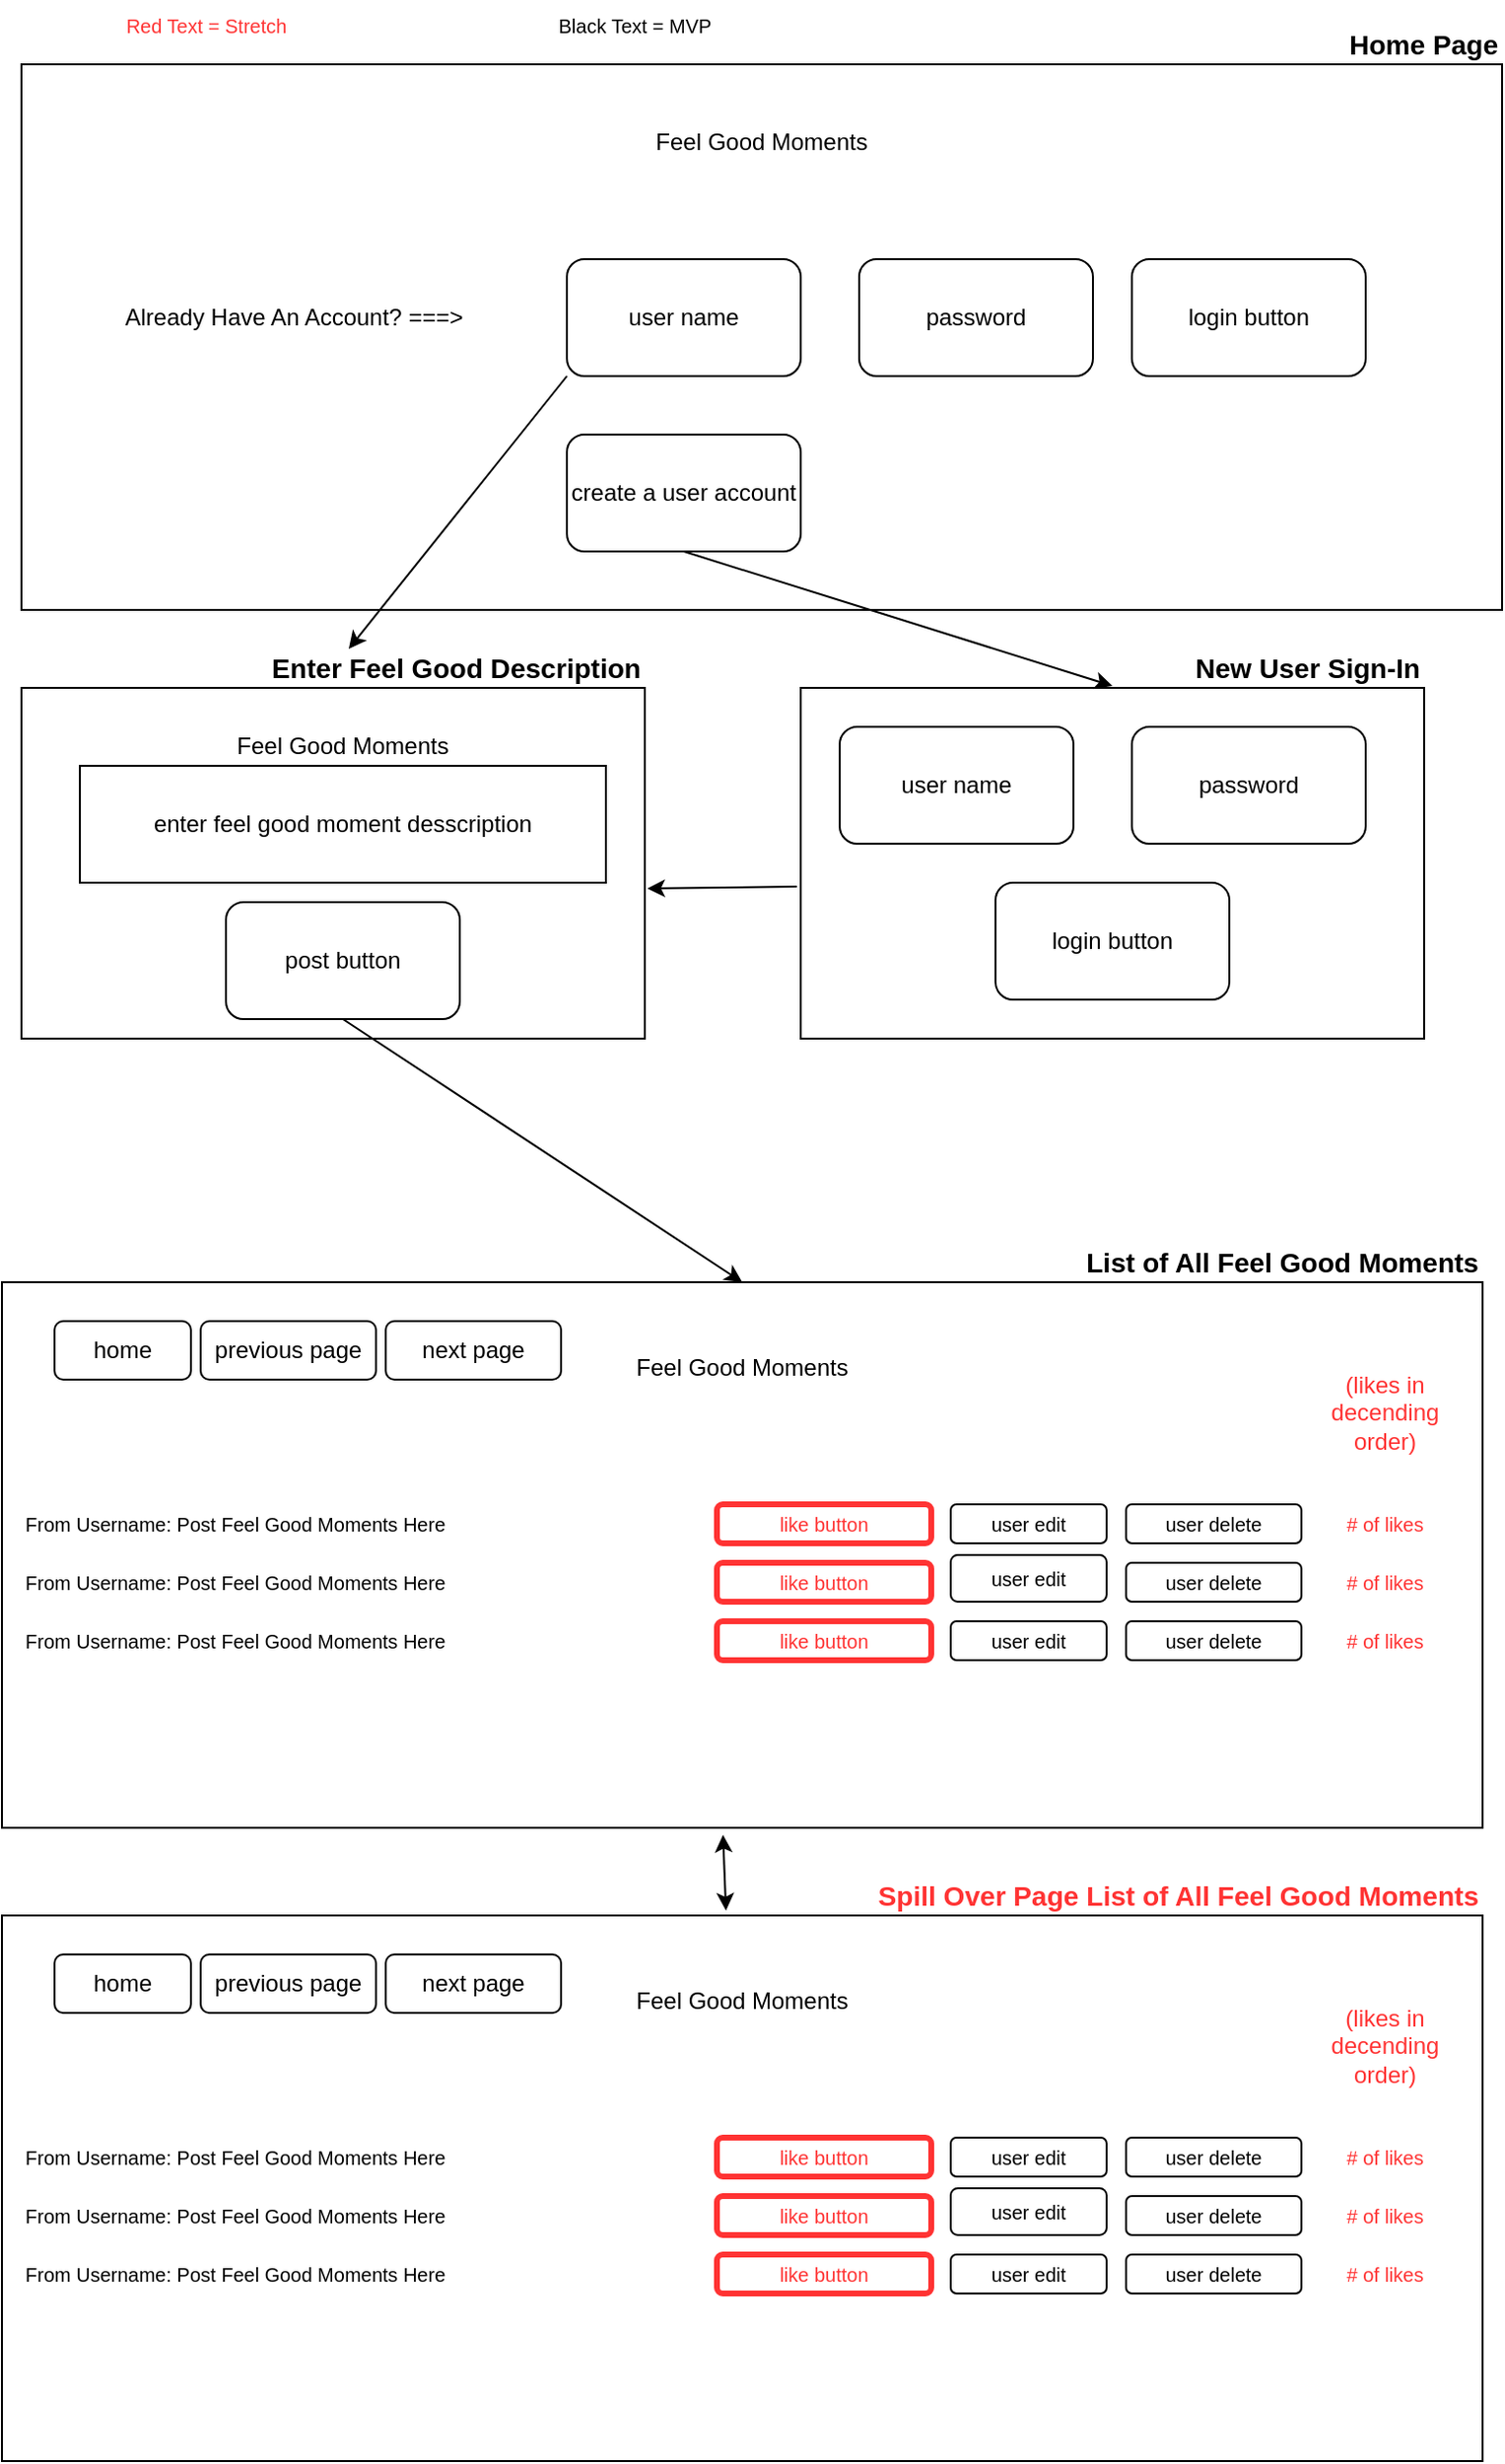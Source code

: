 <mxfile version="13.7.7" type="google" pages="2"><diagram id="xi6T6JZKANwEaCN1gXXl" name="Page-1"><mxGraphModel dx="1042" dy="547" grid="1" gridSize="10" guides="1" tooltips="1" connect="1" arrows="1" fold="1" page="1" pageScale="0.75" pageWidth="1100" pageHeight="850" math="0" shadow="0"><root><mxCell id="0"/><mxCell id="1" parent="0"/><mxCell id="jU5FN6Cr9ibHqBXh3c6F-11" value="" style="rounded=0;whiteSpace=wrap;html=1;" parent="1" vertex="1"><mxGeometry x="440" y="360" width="320" height="180" as="geometry"/></mxCell><mxCell id="jU5FN6Cr9ibHqBXh3c6F-1" value="" style="rounded=0;whiteSpace=wrap;html=1;" parent="1" vertex="1"><mxGeometry x="40" y="40" width="760" height="280" as="geometry"/></mxCell><mxCell id="jU5FN6Cr9ibHqBXh3c6F-2" value="login button" style="rounded=1;whiteSpace=wrap;html=1;" parent="1" vertex="1"><mxGeometry x="610" y="140" width="120" height="60" as="geometry"/></mxCell><mxCell id="jU5FN6Cr9ibHqBXh3c6F-3" value="create a user account" style="rounded=1;whiteSpace=wrap;html=1;" parent="1" vertex="1"><mxGeometry x="320" y="230" width="120" height="60" as="geometry"/></mxCell><mxCell id="jU5FN6Cr9ibHqBXh3c6F-6" value="Feel Good Moments" style="text;html=1;strokeColor=none;fillColor=none;align=center;verticalAlign=middle;whiteSpace=wrap;rounded=0;" parent="1" vertex="1"><mxGeometry x="50" y="70" width="740" height="20" as="geometry"/></mxCell><mxCell id="jU5FN6Cr9ibHqBXh3c6F-7" value="&lt;h3&gt;Home Page&lt;/h3&gt;" style="text;html=1;strokeColor=none;fillColor=none;align=right;verticalAlign=middle;whiteSpace=wrap;rounded=0;" parent="1" vertex="1"><mxGeometry x="570" y="20" width="230" height="20" as="geometry"/></mxCell><mxCell id="jU5FN6Cr9ibHqBXh3c6F-8" value="Already Have An Account? ===&amp;gt;" style="text;html=1;strokeColor=none;fillColor=none;align=center;verticalAlign=middle;whiteSpace=wrap;rounded=0;" parent="1" vertex="1"><mxGeometry x="60" y="160" width="240" height="20" as="geometry"/></mxCell><mxCell id="jU5FN6Cr9ibHqBXh3c6F-9" value="user name" style="rounded=1;whiteSpace=wrap;html=1;" parent="1" vertex="1"><mxGeometry x="460" y="380" width="120" height="60" as="geometry"/></mxCell><mxCell id="jU5FN6Cr9ibHqBXh3c6F-10" value="password" style="rounded=1;whiteSpace=wrap;html=1;" parent="1" vertex="1"><mxGeometry x="610" y="380" width="120" height="60" as="geometry"/></mxCell><mxCell id="jU5FN6Cr9ibHqBXh3c6F-12" value="Feel Good Moments" style="text;html=1;strokeColor=none;fillColor=none;align=center;verticalAlign=middle;whiteSpace=wrap;rounded=0;" parent="1" vertex="1"><mxGeometry x="40" y="370" width="310" height="20" as="geometry"/></mxCell><mxCell id="jU5FN6Cr9ibHqBXh3c6F-13" value="" style="rounded=0;whiteSpace=wrap;html=1;" parent="1" vertex="1"><mxGeometry x="210" y="430" width="120" height="60" as="geometry"/></mxCell><mxCell id="jU5FN6Cr9ibHqBXh3c6F-14" value="" style="rounded=0;whiteSpace=wrap;html=1;" parent="1" vertex="1"><mxGeometry x="40" y="360" width="320" height="180" as="geometry"/></mxCell><mxCell id="jU5FN6Cr9ibHqBXh3c6F-15" value="Feel Good Moments" style="text;html=1;strokeColor=none;fillColor=none;align=center;verticalAlign=middle;whiteSpace=wrap;rounded=0;" parent="1" vertex="1"><mxGeometry x="50" y="380" width="310" height="20" as="geometry"/></mxCell><mxCell id="jU5FN6Cr9ibHqBXh3c6F-16" value="enter feel good moment desscription" style="rounded=0;whiteSpace=wrap;html=1;" parent="1" vertex="1"><mxGeometry x="70" y="400" width="270" height="60" as="geometry"/></mxCell><mxCell id="jU5FN6Cr9ibHqBXh3c6F-17" value="" style="endArrow=classic;html=1;exitX=0.5;exitY=1;exitDx=0;exitDy=0;" parent="1" source="jU5FN6Cr9ibHqBXh3c6F-3" edge="1"><mxGeometry width="50" height="50" relative="1" as="geometry"><mxPoint x="450" y="350" as="sourcePoint"/><mxPoint x="600" y="359" as="targetPoint"/></mxGeometry></mxCell><mxCell id="jU5FN6Cr9ibHqBXh3c6F-18" value="login button" style="rounded=1;whiteSpace=wrap;html=1;" parent="1" vertex="1"><mxGeometry x="540" y="460" width="120" height="60" as="geometry"/></mxCell><mxCell id="jU5FN6Cr9ibHqBXh3c6F-19" value="user name" style="rounded=1;whiteSpace=wrap;html=1;" parent="1" vertex="1"><mxGeometry x="320" y="140" width="120" height="60" as="geometry"/></mxCell><mxCell id="jU5FN6Cr9ibHqBXh3c6F-20" value="password" style="rounded=1;whiteSpace=wrap;html=1;" parent="1" vertex="1"><mxGeometry x="470" y="140" width="120" height="60" as="geometry"/></mxCell><mxCell id="jU5FN6Cr9ibHqBXh3c6F-21" value="" style="endArrow=classic;html=1;entryX=1.004;entryY=0.572;entryDx=0;entryDy=0;entryPerimeter=0;exitX=-0.006;exitY=0.567;exitDx=0;exitDy=0;exitPerimeter=0;" parent="1" source="jU5FN6Cr9ibHqBXh3c6F-11" target="jU5FN6Cr9ibHqBXh3c6F-14" edge="1"><mxGeometry width="50" height="50" relative="1" as="geometry"><mxPoint x="380" y="520" as="sourcePoint"/><mxPoint x="430" y="470" as="targetPoint"/></mxGeometry></mxCell><mxCell id="D6dQrbf7yO3-cH9cr9rJ-2" value="" style="rounded=0;whiteSpace=wrap;html=1;" parent="1" vertex="1"><mxGeometry x="30" y="665" width="760" height="280" as="geometry"/></mxCell><mxCell id="D6dQrbf7yO3-cH9cr9rJ-3" value="&lt;h3&gt;Enter Feel Good Description&lt;/h3&gt;" style="text;html=1;strokeColor=none;fillColor=none;align=right;verticalAlign=middle;whiteSpace=wrap;rounded=0;" parent="1" vertex="1"><mxGeometry x="40" y="340" width="320" height="20" as="geometry"/></mxCell><mxCell id="MbGx06dpRq8n4mjjBuPj-2" value="&lt;h3&gt;New User Sign-In&lt;/h3&gt;" style="text;html=1;strokeColor=none;fillColor=none;align=right;verticalAlign=middle;whiteSpace=wrap;rounded=0;" parent="1" vertex="1"><mxGeometry x="530" y="340" width="230" height="20" as="geometry"/></mxCell><mxCell id="MbGx06dpRq8n4mjjBuPj-5" value="" style="endArrow=classic;html=1;exitX=0;exitY=1;exitDx=0;exitDy=0;" parent="1" source="jU5FN6Cr9ibHqBXh3c6F-19" target="D6dQrbf7yO3-cH9cr9rJ-3" edge="1"><mxGeometry width="50" height="50" relative="1" as="geometry"><mxPoint x="380" y="420" as="sourcePoint"/><mxPoint x="430" y="370" as="targetPoint"/></mxGeometry></mxCell><mxCell id="MbGx06dpRq8n4mjjBuPj-7" value="Feel Good Moments" style="text;html=1;strokeColor=none;fillColor=none;align=center;verticalAlign=middle;whiteSpace=wrap;rounded=0;" parent="1" vertex="1"><mxGeometry x="40" y="699" width="740" height="20" as="geometry"/></mxCell><mxCell id="MbGx06dpRq8n4mjjBuPj-8" value="post button" style="rounded=1;whiteSpace=wrap;html=1;" parent="1" vertex="1"><mxGeometry x="145" y="470" width="120" height="60" as="geometry"/></mxCell><mxCell id="MbGx06dpRq8n4mjjBuPj-11" value="From Username: Post Feel Good Moments Here" style="text;html=1;strokeColor=none;fillColor=none;align=left;verticalAlign=middle;whiteSpace=wrap;rounded=0;fontSize=10;" parent="1" vertex="1"><mxGeometry x="40" y="839" width="360" height="20" as="geometry"/></mxCell><mxCell id="MbGx06dpRq8n4mjjBuPj-12" value="" style="endArrow=classic;html=1;exitX=0.5;exitY=1;exitDx=0;exitDy=0;entryX=0.5;entryY=0;entryDx=0;entryDy=0;" parent="1" source="MbGx06dpRq8n4mjjBuPj-8" target="D6dQrbf7yO3-cH9cr9rJ-2" edge="1"><mxGeometry width="50" height="50" relative="1" as="geometry"><mxPoint x="370" y="710" as="sourcePoint"/><mxPoint x="206" y="680" as="targetPoint"/></mxGeometry></mxCell><mxCell id="MbGx06dpRq8n4mjjBuPj-15" value="&lt;font color=&quot;#ff3333&quot; style=&quot;font-size: 10px;&quot;&gt;like button&lt;/font&gt;" style="rounded=1;whiteSpace=wrap;html=1;strokeColor=#FF3333;strokeWidth=3;fontSize=10;" parent="1" vertex="1"><mxGeometry x="397" y="779" width="110" height="20" as="geometry"/></mxCell><mxCell id="MbGx06dpRq8n4mjjBuPj-16" value="&lt;font color=&quot;#ff3333&quot; style=&quot;font-size: 10px;&quot;&gt;like button&lt;/font&gt;" style="rounded=1;whiteSpace=wrap;html=1;strokeColor=#FF3333;strokeWidth=3;fontSize=10;" parent="1" vertex="1"><mxGeometry x="397" y="809" width="110" height="20" as="geometry"/></mxCell><mxCell id="MbGx06dpRq8n4mjjBuPj-17" value="&lt;font color=&quot;#ff3333&quot; style=&quot;font-size: 10px;&quot;&gt;like button&lt;/font&gt;" style="rounded=1;whiteSpace=wrap;html=1;strokeColor=#FF3333;strokeWidth=3;fontSize=10;" parent="1" vertex="1"><mxGeometry x="397" y="839" width="110" height="20" as="geometry"/></mxCell><mxCell id="MbGx06dpRq8n4mjjBuPj-18" value="From Username: Post Feel Good Moments Here" style="text;html=1;strokeColor=none;fillColor=none;align=left;verticalAlign=middle;whiteSpace=wrap;rounded=0;fontSize=10;" parent="1" vertex="1"><mxGeometry x="40" y="809" width="360" height="20" as="geometry"/></mxCell><mxCell id="MbGx06dpRq8n4mjjBuPj-19" value="&lt;font style=&quot;font-size: 10px&quot;&gt;From Username: Post Feel Good Moments Here&lt;/font&gt;" style="text;html=1;strokeColor=none;fillColor=none;align=left;verticalAlign=middle;whiteSpace=wrap;rounded=0;fontSize=10;" parent="1" vertex="1"><mxGeometry x="40" y="779" width="360" height="20" as="geometry"/></mxCell><mxCell id="MbGx06dpRq8n4mjjBuPj-21" value="user delete" style="rounded=1;whiteSpace=wrap;html=1;fontSize=10;" parent="1" vertex="1"><mxGeometry x="607" y="779" width="90" height="20" as="geometry"/></mxCell><mxCell id="MbGx06dpRq8n4mjjBuPj-22" value="user delete" style="rounded=1;whiteSpace=wrap;html=1;fontSize=10;" parent="1" vertex="1"><mxGeometry x="607" y="809" width="90" height="20" as="geometry"/></mxCell><mxCell id="MbGx06dpRq8n4mjjBuPj-23" value="user delete" style="rounded=1;whiteSpace=wrap;html=1;fontSize=10;" parent="1" vertex="1"><mxGeometry x="607" y="839" width="90" height="20" as="geometry"/></mxCell><mxCell id="MbGx06dpRq8n4mjjBuPj-27" value="# of likes" style="text;html=1;strokeColor=none;fillColor=none;align=center;verticalAlign=middle;whiteSpace=wrap;rounded=0;dashed=1;fontColor=#FF3333;fontSize=10;" parent="1" vertex="1"><mxGeometry x="700" y="779" width="80" height="20" as="geometry"/></mxCell><mxCell id="MbGx06dpRq8n4mjjBuPj-28" value="# of likes" style="text;html=1;strokeColor=none;fillColor=none;align=center;verticalAlign=middle;whiteSpace=wrap;rounded=0;dashed=1;fontColor=#FF3333;fontSize=10;" parent="1" vertex="1"><mxGeometry x="700" y="809" width="80" height="20" as="geometry"/></mxCell><mxCell id="MbGx06dpRq8n4mjjBuPj-29" value="# of likes" style="text;html=1;strokeColor=none;fillColor=none;align=center;verticalAlign=middle;whiteSpace=wrap;rounded=0;dashed=1;fontColor=#FF3333;fontSize=10;" parent="1" vertex="1"><mxGeometry x="700" y="839" width="80" height="20" as="geometry"/></mxCell><mxCell id="MbGx06dpRq8n4mjjBuPj-30" value="(likes in decending order)" style="text;html=1;strokeColor=none;fillColor=none;align=center;verticalAlign=middle;whiteSpace=wrap;rounded=0;fontColor=#FF3333;" parent="1" vertex="1"><mxGeometry x="705" y="705" width="70" height="54" as="geometry"/></mxCell><mxCell id="MbGx06dpRq8n4mjjBuPj-32" value="&lt;h3&gt;List of All Feel Good Moments&lt;/h3&gt;" style="text;html=1;strokeColor=none;fillColor=none;align=right;verticalAlign=middle;whiteSpace=wrap;rounded=0;" parent="1" vertex="1"><mxGeometry x="517" y="645" width="273" height="20" as="geometry"/></mxCell><mxCell id="MbGx06dpRq8n4mjjBuPj-33" value="home" style="rounded=1;whiteSpace=wrap;html=1;" parent="1" vertex="1"><mxGeometry x="57" y="685" width="70" height="30" as="geometry"/></mxCell><mxCell id="MbGx06dpRq8n4mjjBuPj-34" value="previous page" style="rounded=1;whiteSpace=wrap;html=1;" parent="1" vertex="1"><mxGeometry x="132" y="685" width="90" height="30" as="geometry"/></mxCell><mxCell id="MbGx06dpRq8n4mjjBuPj-35" value="next page" style="rounded=1;whiteSpace=wrap;html=1;" parent="1" vertex="1"><mxGeometry x="227" y="685" width="90" height="30" as="geometry"/></mxCell><mxCell id="IgYDNqUwCVm8_pUsEdcJ-1" value="user edit" style="rounded=1;whiteSpace=wrap;html=1;fontSize=10;" parent="1" vertex="1"><mxGeometry x="517" y="779" width="80" height="20" as="geometry"/></mxCell><mxCell id="IgYDNqUwCVm8_pUsEdcJ-2" value="user edit" style="rounded=1;whiteSpace=wrap;html=1;fontSize=10;" parent="1" vertex="1"><mxGeometry x="517" y="805" width="80" height="24" as="geometry"/></mxCell><mxCell id="IgYDNqUwCVm8_pUsEdcJ-3" value="user edit" style="rounded=1;whiteSpace=wrap;html=1;fontSize=10;" parent="1" vertex="1"><mxGeometry x="517" y="839" width="80" height="20" as="geometry"/></mxCell><mxCell id="IgYDNqUwCVm8_pUsEdcJ-5" value="" style="rounded=0;whiteSpace=wrap;html=1;" parent="1" vertex="1"><mxGeometry x="30" y="990" width="760" height="280" as="geometry"/></mxCell><mxCell id="IgYDNqUwCVm8_pUsEdcJ-6" value="Feel Good Moments" style="text;html=1;strokeColor=none;fillColor=none;align=center;verticalAlign=middle;whiteSpace=wrap;rounded=0;" parent="1" vertex="1"><mxGeometry x="40" y="1024" width="740" height="20" as="geometry"/></mxCell><mxCell id="IgYDNqUwCVm8_pUsEdcJ-7" value="From Username: Post Feel Good Moments Here" style="text;html=1;strokeColor=none;fillColor=none;align=left;verticalAlign=middle;whiteSpace=wrap;rounded=0;fontSize=10;" parent="1" vertex="1"><mxGeometry x="40" y="1164" width="360" height="20" as="geometry"/></mxCell><mxCell id="IgYDNqUwCVm8_pUsEdcJ-8" value="&lt;font color=&quot;#ff3333&quot; style=&quot;font-size: 10px;&quot;&gt;like button&lt;/font&gt;" style="rounded=1;whiteSpace=wrap;html=1;strokeColor=#FF3333;strokeWidth=3;fontSize=10;" parent="1" vertex="1"><mxGeometry x="397" y="1104" width="110" height="20" as="geometry"/></mxCell><mxCell id="IgYDNqUwCVm8_pUsEdcJ-9" value="&lt;font color=&quot;#ff3333&quot; style=&quot;font-size: 10px;&quot;&gt;like button&lt;/font&gt;" style="rounded=1;whiteSpace=wrap;html=1;strokeColor=#FF3333;strokeWidth=3;fontSize=10;" parent="1" vertex="1"><mxGeometry x="397" y="1134" width="110" height="20" as="geometry"/></mxCell><mxCell id="IgYDNqUwCVm8_pUsEdcJ-10" value="&lt;font color=&quot;#ff3333&quot; style=&quot;font-size: 10px;&quot;&gt;like button&lt;/font&gt;" style="rounded=1;whiteSpace=wrap;html=1;strokeColor=#FF3333;strokeWidth=3;fontSize=10;" parent="1" vertex="1"><mxGeometry x="397" y="1164" width="110" height="20" as="geometry"/></mxCell><mxCell id="IgYDNqUwCVm8_pUsEdcJ-11" value="From Username: Post Feel Good Moments Here" style="text;html=1;strokeColor=none;fillColor=none;align=left;verticalAlign=middle;whiteSpace=wrap;rounded=0;fontSize=10;" parent="1" vertex="1"><mxGeometry x="40" y="1134" width="360" height="20" as="geometry"/></mxCell><mxCell id="IgYDNqUwCVm8_pUsEdcJ-12" value="&lt;font style=&quot;font-size: 10px&quot;&gt;From Username: Post Feel Good Moments Here&lt;/font&gt;" style="text;html=1;strokeColor=none;fillColor=none;align=left;verticalAlign=middle;whiteSpace=wrap;rounded=0;fontSize=10;" parent="1" vertex="1"><mxGeometry x="40" y="1104" width="360" height="20" as="geometry"/></mxCell><mxCell id="IgYDNqUwCVm8_pUsEdcJ-13" value="user delete" style="rounded=1;whiteSpace=wrap;html=1;fontSize=10;" parent="1" vertex="1"><mxGeometry x="607" y="1104" width="90" height="20" as="geometry"/></mxCell><mxCell id="IgYDNqUwCVm8_pUsEdcJ-14" value="user delete" style="rounded=1;whiteSpace=wrap;html=1;fontSize=10;" parent="1" vertex="1"><mxGeometry x="607" y="1134" width="90" height="20" as="geometry"/></mxCell><mxCell id="IgYDNqUwCVm8_pUsEdcJ-15" value="user delete" style="rounded=1;whiteSpace=wrap;html=1;fontSize=10;" parent="1" vertex="1"><mxGeometry x="607" y="1164" width="90" height="20" as="geometry"/></mxCell><mxCell id="IgYDNqUwCVm8_pUsEdcJ-16" value="# of likes" style="text;html=1;strokeColor=none;fillColor=none;align=center;verticalAlign=middle;whiteSpace=wrap;rounded=0;dashed=1;fontColor=#FF3333;fontSize=10;" parent="1" vertex="1"><mxGeometry x="700" y="1104" width="80" height="20" as="geometry"/></mxCell><mxCell id="IgYDNqUwCVm8_pUsEdcJ-17" value="# of likes" style="text;html=1;strokeColor=none;fillColor=none;align=center;verticalAlign=middle;whiteSpace=wrap;rounded=0;dashed=1;fontColor=#FF3333;fontSize=10;" parent="1" vertex="1"><mxGeometry x="700" y="1134" width="80" height="20" as="geometry"/></mxCell><mxCell id="IgYDNqUwCVm8_pUsEdcJ-18" value="# of likes" style="text;html=1;strokeColor=none;fillColor=none;align=center;verticalAlign=middle;whiteSpace=wrap;rounded=0;dashed=1;fontColor=#FF3333;fontSize=10;" parent="1" vertex="1"><mxGeometry x="700" y="1164" width="80" height="20" as="geometry"/></mxCell><mxCell id="IgYDNqUwCVm8_pUsEdcJ-19" value="(likes in decending order)" style="text;html=1;strokeColor=none;fillColor=none;align=center;verticalAlign=middle;whiteSpace=wrap;rounded=0;fontColor=#FF3333;" parent="1" vertex="1"><mxGeometry x="705" y="1030" width="70" height="54" as="geometry"/></mxCell><mxCell id="IgYDNqUwCVm8_pUsEdcJ-20" value="&lt;h3&gt;&lt;font color=&quot;#ff3333&quot;&gt;Spill Over Page List of All Feel Good Moments&lt;/font&gt;&lt;/h3&gt;" style="text;html=1;strokeColor=none;fillColor=none;align=right;verticalAlign=middle;whiteSpace=wrap;rounded=0;" parent="1" vertex="1"><mxGeometry x="410" y="970" width="380" height="20" as="geometry"/></mxCell><mxCell id="IgYDNqUwCVm8_pUsEdcJ-21" value="home" style="rounded=1;whiteSpace=wrap;html=1;" parent="1" vertex="1"><mxGeometry x="57" y="1010" width="70" height="30" as="geometry"/></mxCell><mxCell id="IgYDNqUwCVm8_pUsEdcJ-22" value="previous page" style="rounded=1;whiteSpace=wrap;html=1;" parent="1" vertex="1"><mxGeometry x="132" y="1010" width="90" height="30" as="geometry"/></mxCell><mxCell id="IgYDNqUwCVm8_pUsEdcJ-23" value="next page" style="rounded=1;whiteSpace=wrap;html=1;" parent="1" vertex="1"><mxGeometry x="227" y="1010" width="90" height="30" as="geometry"/></mxCell><mxCell id="IgYDNqUwCVm8_pUsEdcJ-24" value="user edit" style="rounded=1;whiteSpace=wrap;html=1;fontSize=10;" parent="1" vertex="1"><mxGeometry x="517" y="1104" width="80" height="20" as="geometry"/></mxCell><mxCell id="IgYDNqUwCVm8_pUsEdcJ-25" value="user edit" style="rounded=1;whiteSpace=wrap;html=1;fontSize=10;" parent="1" vertex="1"><mxGeometry x="517" y="1130" width="80" height="24" as="geometry"/></mxCell><mxCell id="IgYDNqUwCVm8_pUsEdcJ-26" value="user edit" style="rounded=1;whiteSpace=wrap;html=1;fontSize=10;" parent="1" vertex="1"><mxGeometry x="517" y="1164" width="80" height="20" as="geometry"/></mxCell><mxCell id="IgYDNqUwCVm8_pUsEdcJ-28" value="" style="endArrow=classic;startArrow=classic;html=1;fontSize=10;exitX=0.489;exitY=-0.009;exitDx=0;exitDy=0;exitPerimeter=0;entryX=0.487;entryY=1.013;entryDx=0;entryDy=0;entryPerimeter=0;" parent="1" source="IgYDNqUwCVm8_pUsEdcJ-5" target="D6dQrbf7yO3-cH9cr9rJ-2" edge="1"><mxGeometry width="50" height="50" relative="1" as="geometry"><mxPoint x="427" y="915" as="sourcePoint"/><mxPoint x="477" y="865" as="targetPoint"/></mxGeometry></mxCell><mxCell id="IgYDNqUwCVm8_pUsEdcJ-29" value="&lt;font color=&quot;#ff3333&quot;&gt;Red Text = Stretch&lt;/font&gt;" style="text;html=1;strokeColor=none;fillColor=none;align=center;verticalAlign=middle;whiteSpace=wrap;rounded=0;fontSize=10;" parent="1" vertex="1"><mxGeometry x="60" y="10" width="150" height="20" as="geometry"/></mxCell><mxCell id="IgYDNqUwCVm8_pUsEdcJ-30" value="Black Text = MVP" style="text;html=1;strokeColor=none;fillColor=none;align=center;verticalAlign=middle;whiteSpace=wrap;rounded=0;fontSize=10;" parent="1" vertex="1"><mxGeometry x="260" y="10" width="190" height="20" as="geometry"/></mxCell></root></mxGraphModel></diagram><diagram id="_dxXcbyugWdWSKuQCgpH" name="Page-2"><mxGraphModel dx="1042" dy="547" grid="1" gridSize="10" guides="1" tooltips="1" connect="1" arrows="1" fold="1" page="1" pageScale="1" pageWidth="850" pageHeight="1100" math="0" shadow="0"><root><mxCell id="s_5XiDcjyCYJF9PMkE1H-0"/><mxCell id="s_5XiDcjyCYJF9PMkE1H-1" parent="s_5XiDcjyCYJF9PMkE1H-0"/></root></mxGraphModel></diagram></mxfile>